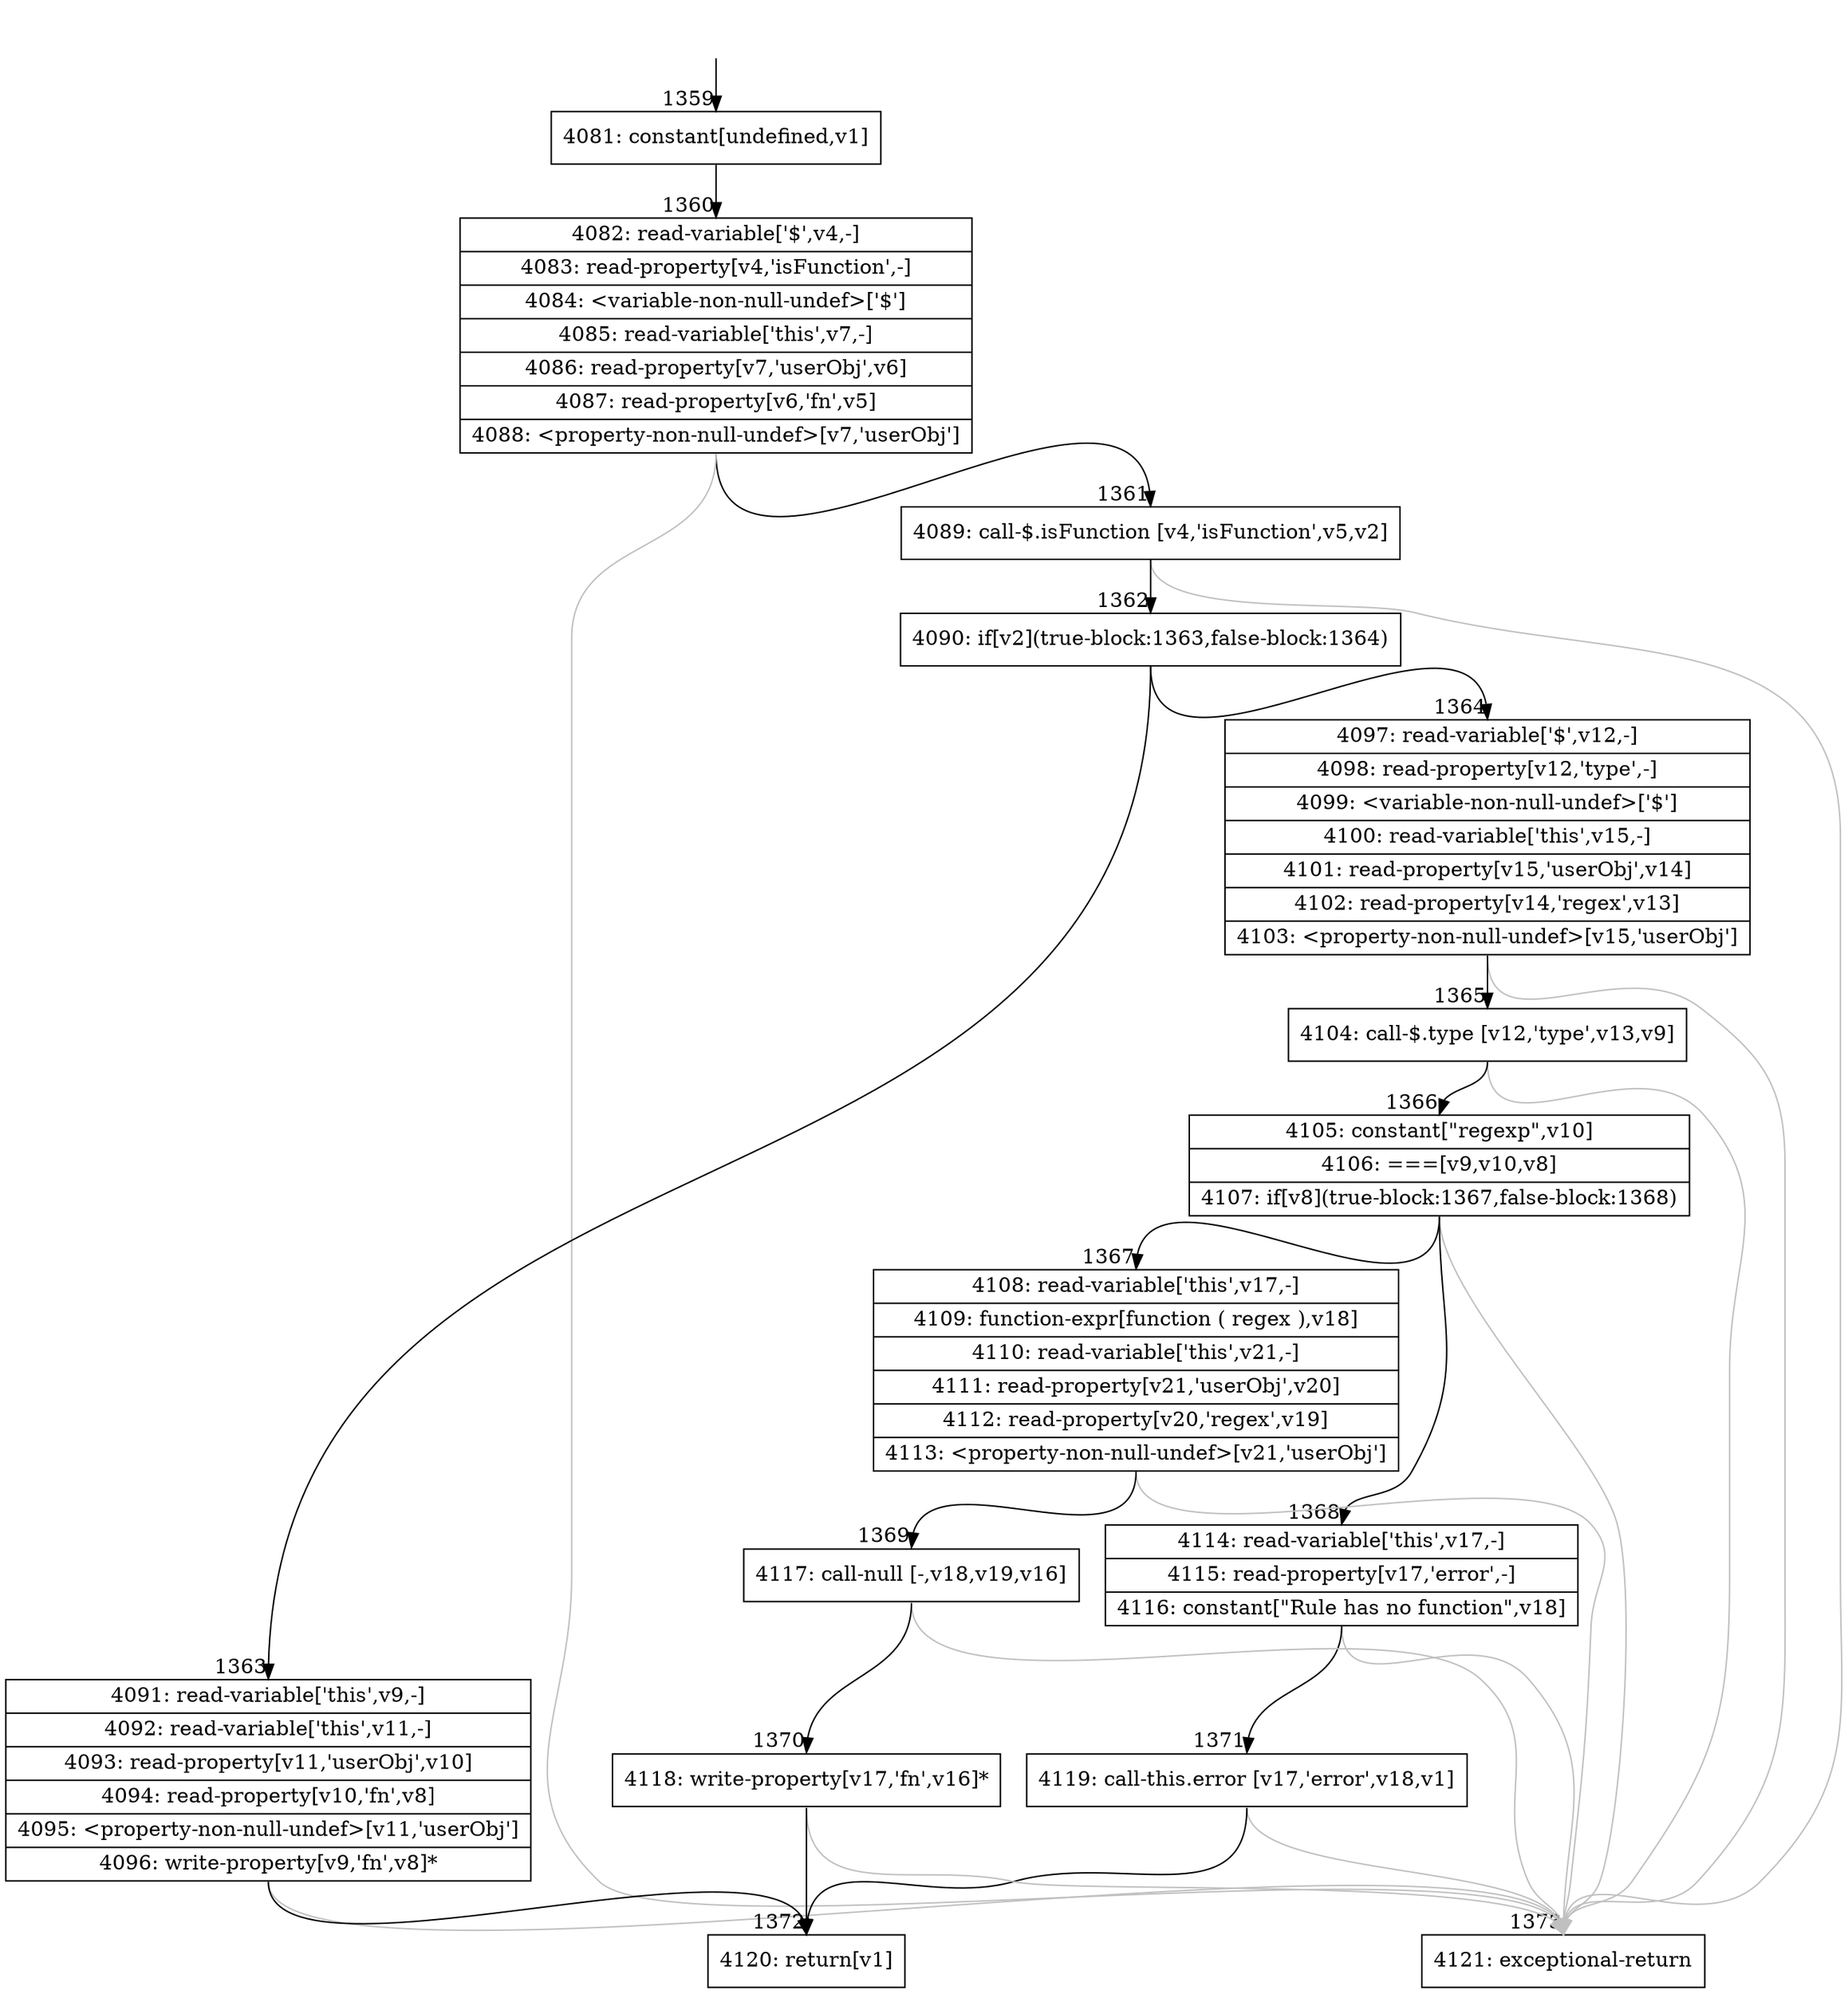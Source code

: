 digraph {
rankdir="TD"
BB_entry107[shape=none,label=""];
BB_entry107 -> BB1359 [tailport=s, headport=n, headlabel="    1359"]
BB1359 [shape=record label="{4081: constant[undefined,v1]}" ] 
BB1359 -> BB1360 [tailport=s, headport=n, headlabel="      1360"]
BB1360 [shape=record label="{4082: read-variable['$',v4,-]|4083: read-property[v4,'isFunction',-]|4084: \<variable-non-null-undef\>['$']|4085: read-variable['this',v7,-]|4086: read-property[v7,'userObj',v6]|4087: read-property[v6,'fn',v5]|4088: \<property-non-null-undef\>[v7,'userObj']}" ] 
BB1360 -> BB1361 [tailport=s, headport=n, headlabel="      1361"]
BB1360 -> BB1373 [tailport=s, headport=n, color=gray, headlabel="      1373"]
BB1361 [shape=record label="{4089: call-$.isFunction [v4,'isFunction',v5,v2]}" ] 
BB1361 -> BB1362 [tailport=s, headport=n, headlabel="      1362"]
BB1361 -> BB1373 [tailport=s, headport=n, color=gray]
BB1362 [shape=record label="{4090: if[v2](true-block:1363,false-block:1364)}" ] 
BB1362 -> BB1363 [tailport=s, headport=n, headlabel="      1363"]
BB1362 -> BB1364 [tailport=s, headport=n, headlabel="      1364"]
BB1363 [shape=record label="{4091: read-variable['this',v9,-]|4092: read-variable['this',v11,-]|4093: read-property[v11,'userObj',v10]|4094: read-property[v10,'fn',v8]|4095: \<property-non-null-undef\>[v11,'userObj']|4096: write-property[v9,'fn',v8]*}" ] 
BB1363 -> BB1372 [tailport=s, headport=n, headlabel="      1372"]
BB1363 -> BB1373 [tailport=s, headport=n, color=gray]
BB1364 [shape=record label="{4097: read-variable['$',v12,-]|4098: read-property[v12,'type',-]|4099: \<variable-non-null-undef\>['$']|4100: read-variable['this',v15,-]|4101: read-property[v15,'userObj',v14]|4102: read-property[v14,'regex',v13]|4103: \<property-non-null-undef\>[v15,'userObj']}" ] 
BB1364 -> BB1365 [tailport=s, headport=n, headlabel="      1365"]
BB1364 -> BB1373 [tailport=s, headport=n, color=gray]
BB1365 [shape=record label="{4104: call-$.type [v12,'type',v13,v9]}" ] 
BB1365 -> BB1366 [tailport=s, headport=n, headlabel="      1366"]
BB1365 -> BB1373 [tailport=s, headport=n, color=gray]
BB1366 [shape=record label="{4105: constant[\"regexp\",v10]|4106: ===[v9,v10,v8]|4107: if[v8](true-block:1367,false-block:1368)}" ] 
BB1366 -> BB1367 [tailport=s, headport=n, headlabel="      1367"]
BB1366 -> BB1368 [tailport=s, headport=n, headlabel="      1368"]
BB1366 -> BB1373 [tailport=s, headport=n, color=gray]
BB1367 [shape=record label="{4108: read-variable['this',v17,-]|4109: function-expr[function ( regex ),v18]|4110: read-variable['this',v21,-]|4111: read-property[v21,'userObj',v20]|4112: read-property[v20,'regex',v19]|4113: \<property-non-null-undef\>[v21,'userObj']}" ] 
BB1367 -> BB1369 [tailport=s, headport=n, headlabel="      1369"]
BB1367 -> BB1373 [tailport=s, headport=n, color=gray]
BB1368 [shape=record label="{4114: read-variable['this',v17,-]|4115: read-property[v17,'error',-]|4116: constant[\"Rule has no function\",v18]}" ] 
BB1368 -> BB1371 [tailport=s, headport=n, headlabel="      1371"]
BB1368 -> BB1373 [tailport=s, headport=n, color=gray]
BB1369 [shape=record label="{4117: call-null [-,v18,v19,v16]}" ] 
BB1369 -> BB1370 [tailport=s, headport=n, headlabel="      1370"]
BB1369 -> BB1373 [tailport=s, headport=n, color=gray]
BB1370 [shape=record label="{4118: write-property[v17,'fn',v16]*}" ] 
BB1370 -> BB1372 [tailport=s, headport=n]
BB1370 -> BB1373 [tailport=s, headport=n, color=gray]
BB1371 [shape=record label="{4119: call-this.error [v17,'error',v18,v1]}" ] 
BB1371 -> BB1372 [tailport=s, headport=n]
BB1371 -> BB1373 [tailport=s, headport=n, color=gray]
BB1372 [shape=record label="{4120: return[v1]}" ] 
BB1373 [shape=record label="{4121: exceptional-return}" ] 
//#$~ 1160
}
